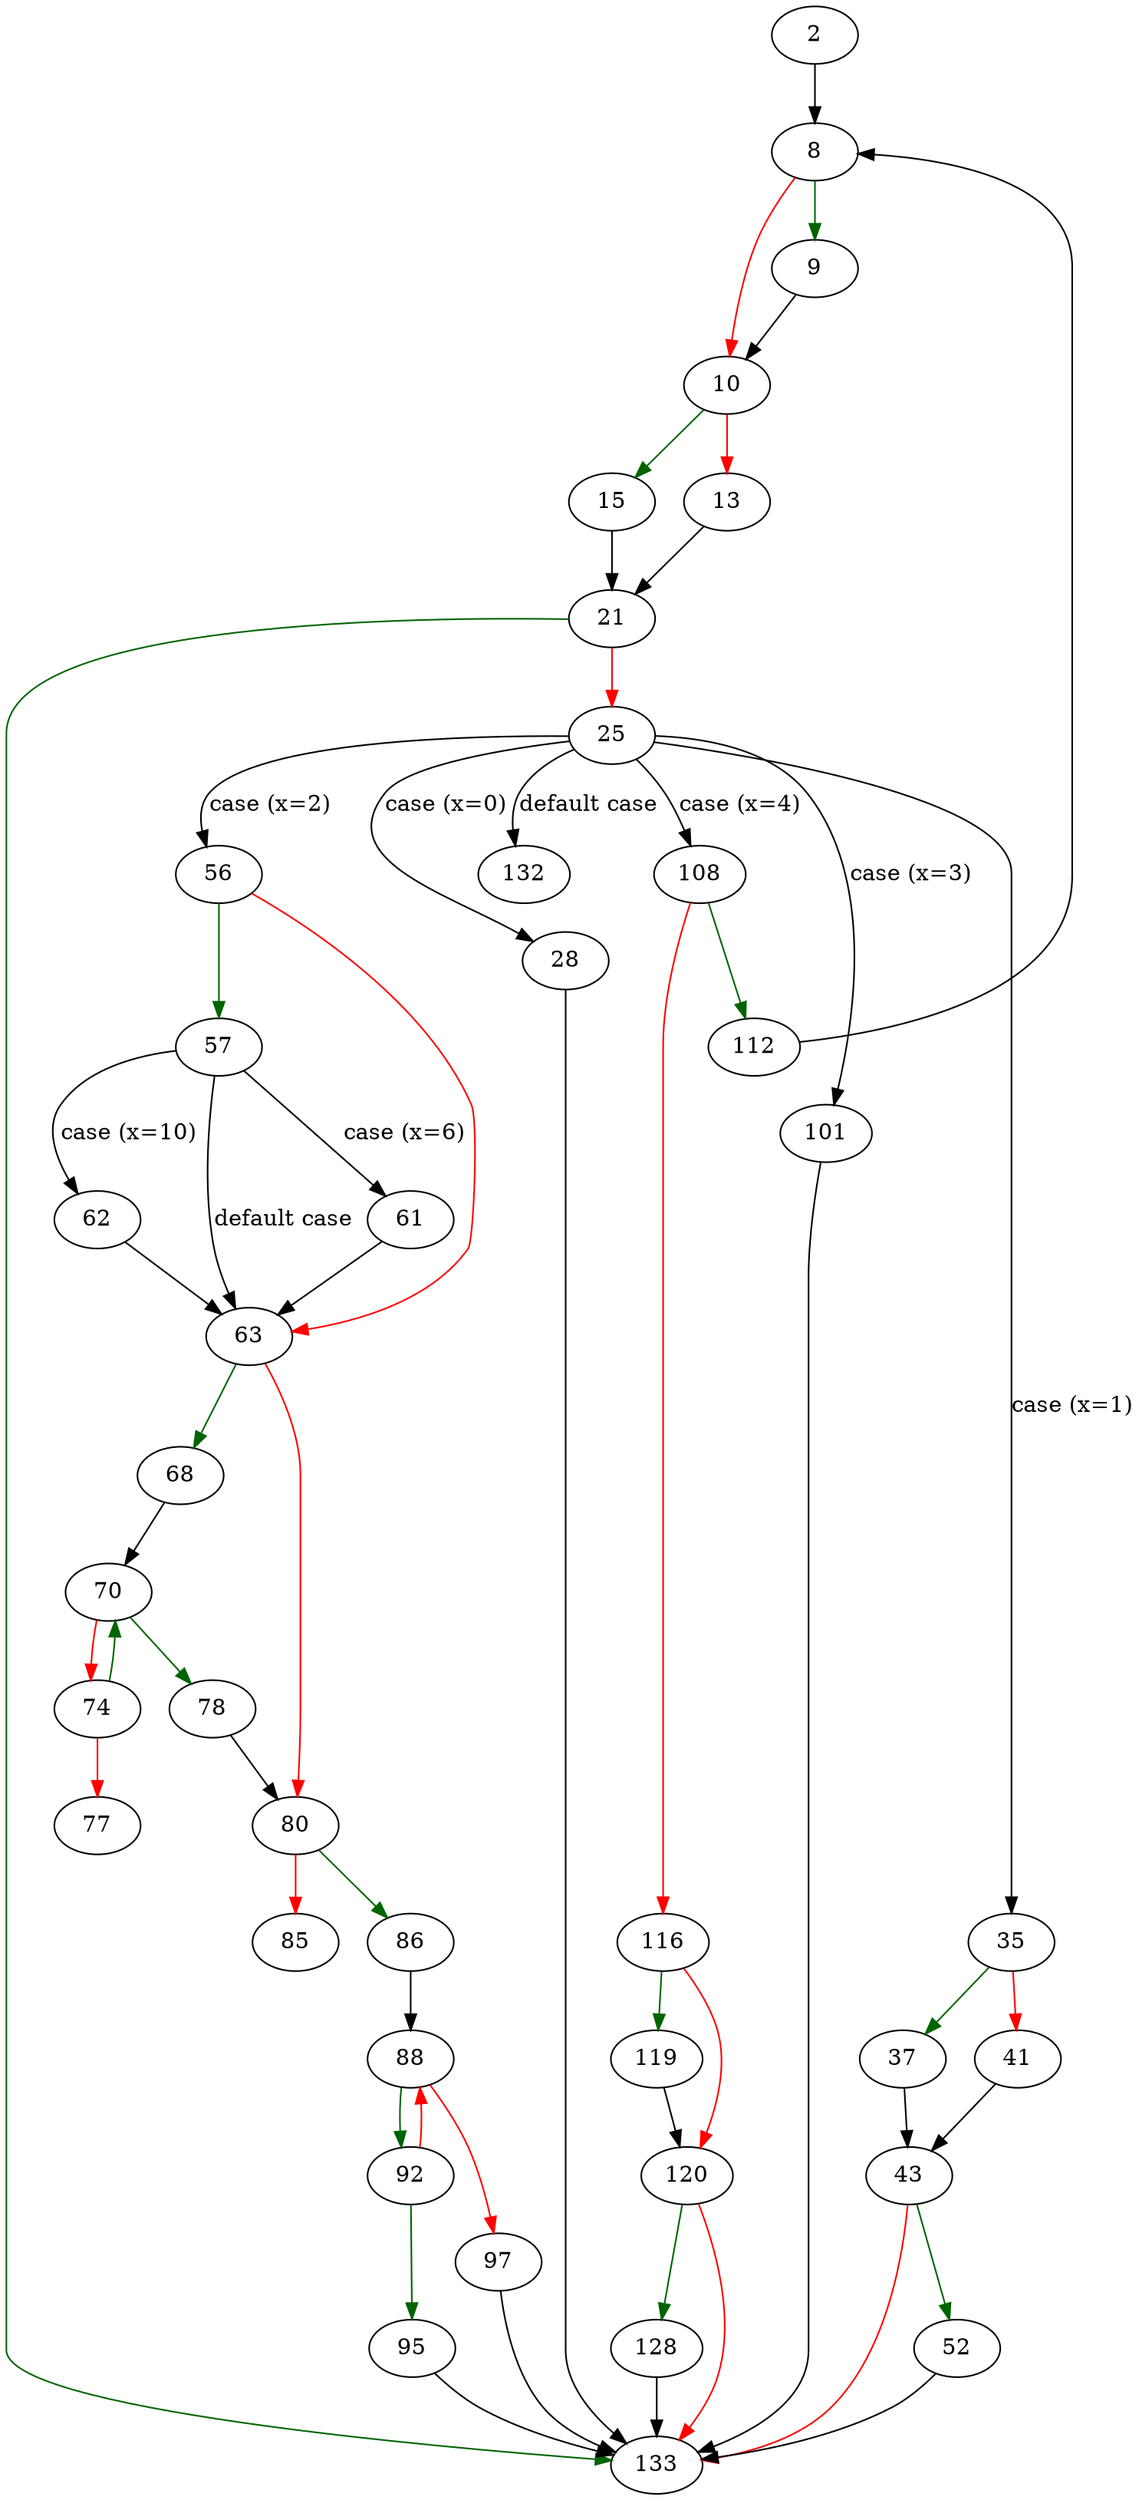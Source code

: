 strict digraph "get_next" {
	// Node definitions.
	2 [entry=true];
	8;
	9;
	10;
	15;
	13;
	21;
	133;
	25;
	28;
	35;
	56;
	101;
	108;
	132;
	37;
	41;
	43;
	52;
	57;
	63;
	61;
	62;
	68;
	80;
	70;
	78;
	74;
	77;
	86;
	85;
	88;
	92;
	97;
	95;
	112;
	116;
	119;
	120;
	128;

	// Edge definitions.
	2 -> 8;
	8 -> 9 [
		color=darkgreen
		cond=true
	];
	8 -> 10 [
		color=red
		cond=false
	];
	9 -> 10;
	10 -> 15 [
		color=darkgreen
		cond=true
	];
	10 -> 13 [
		color=red
		cond=false
	];
	15 -> 21;
	13 -> 21;
	21 -> 133 [
		color=darkgreen
		cond=true
	];
	21 -> 25 [
		color=red
		cond=false
	];
	25 -> 28 [
		cond="case (x=0)"
		label="case (x=0)"
	];
	25 -> 35 [
		cond="case (x=1)"
		label="case (x=1)"
	];
	25 -> 56 [
		cond="case (x=2)"
		label="case (x=2)"
	];
	25 -> 101 [
		cond="case (x=3)"
		label="case (x=3)"
	];
	25 -> 108 [
		cond="case (x=4)"
		label="case (x=4)"
	];
	25 -> 132 [
		cond="default case"
		label="default case"
	];
	28 -> 133;
	35 -> 37 [
		color=darkgreen
		cond=true
	];
	35 -> 41 [
		color=red
		cond=false
	];
	56 -> 57 [
		color=darkgreen
		cond=true
	];
	56 -> 63 [
		color=red
		cond=false
	];
	101 -> 133;
	108 -> 112 [
		color=darkgreen
		cond=true
	];
	108 -> 116 [
		color=red
		cond=false
	];
	37 -> 43;
	41 -> 43;
	43 -> 133 [
		color=red
		cond=false
	];
	43 -> 52 [
		color=darkgreen
		cond=true
	];
	52 -> 133;
	57 -> 63 [
		cond="default case"
		label="default case"
	];
	57 -> 61 [
		cond="case (x=6)"
		label="case (x=6)"
	];
	57 -> 62 [
		cond="case (x=10)"
		label="case (x=10)"
	];
	63 -> 68 [
		color=darkgreen
		cond=true
	];
	63 -> 80 [
		color=red
		cond=false
	];
	61 -> 63;
	62 -> 63;
	68 -> 70;
	80 -> 86 [
		color=darkgreen
		cond=true
	];
	80 -> 85 [
		color=red
		cond=false
	];
	70 -> 78 [
		color=darkgreen
		cond=true
	];
	70 -> 74 [
		color=red
		cond=false
	];
	78 -> 80;
	74 -> 70 [
		color=darkgreen
		cond=true
	];
	74 -> 77 [
		color=red
		cond=false
	];
	86 -> 88;
	88 -> 92 [
		color=darkgreen
		cond=true
	];
	88 -> 97 [
		color=red
		cond=false
	];
	92 -> 88 [
		color=red
		cond=false
	];
	92 -> 95 [
		color=darkgreen
		cond=true
	];
	97 -> 133;
	95 -> 133;
	112 -> 8;
	116 -> 119 [
		color=darkgreen
		cond=true
	];
	116 -> 120 [
		color=red
		cond=false
	];
	119 -> 120;
	120 -> 133 [
		color=red
		cond=false
	];
	120 -> 128 [
		color=darkgreen
		cond=true
	];
	128 -> 133;
}